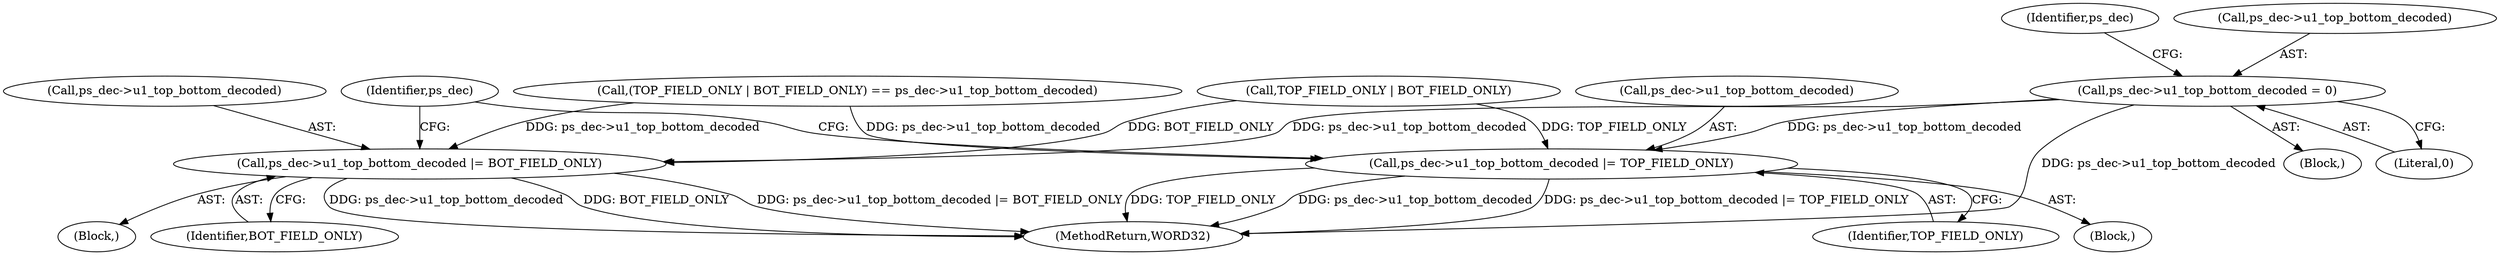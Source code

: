 digraph "0_Android_326fe991a4b7971e8aeaf4ac775491dd8abd85bb@pointer" {
"1000519" [label="(Call,ps_dec->u1_top_bottom_decoded = 0)"];
"1001838" [label="(Call,ps_dec->u1_top_bottom_decoded |= BOT_FIELD_ONLY)"];
"1001845" [label="(Call,ps_dec->u1_top_bottom_decoded |= TOP_FIELD_ONLY)"];
"1001844" [label="(Block,)"];
"1000518" [label="(Block,)"];
"1000526" [label="(Identifier,ps_dec)"];
"1001838" [label="(Call,ps_dec->u1_top_bottom_decoded |= BOT_FIELD_ONLY)"];
"1001855" [label="(Identifier,ps_dec)"];
"1001849" [label="(Identifier,TOP_FIELD_ONLY)"];
"1000520" [label="(Call,ps_dec->u1_top_bottom_decoded)"];
"1000511" [label="(Call,(TOP_FIELD_ONLY | BOT_FIELD_ONLY) == ps_dec->u1_top_bottom_decoded)"];
"1001842" [label="(Identifier,BOT_FIELD_ONLY)"];
"1001837" [label="(Block,)"];
"1000512" [label="(Call,TOP_FIELD_ONLY | BOT_FIELD_ONLY)"];
"1000523" [label="(Literal,0)"];
"1001845" [label="(Call,ps_dec->u1_top_bottom_decoded |= TOP_FIELD_ONLY)"];
"1001839" [label="(Call,ps_dec->u1_top_bottom_decoded)"];
"1000519" [label="(Call,ps_dec->u1_top_bottom_decoded = 0)"];
"1001846" [label="(Call,ps_dec->u1_top_bottom_decoded)"];
"1002147" [label="(MethodReturn,WORD32)"];
"1000519" -> "1000518"  [label="AST: "];
"1000519" -> "1000523"  [label="CFG: "];
"1000520" -> "1000519"  [label="AST: "];
"1000523" -> "1000519"  [label="AST: "];
"1000526" -> "1000519"  [label="CFG: "];
"1000519" -> "1002147"  [label="DDG: ps_dec->u1_top_bottom_decoded"];
"1000519" -> "1001838"  [label="DDG: ps_dec->u1_top_bottom_decoded"];
"1000519" -> "1001845"  [label="DDG: ps_dec->u1_top_bottom_decoded"];
"1001838" -> "1001837"  [label="AST: "];
"1001838" -> "1001842"  [label="CFG: "];
"1001839" -> "1001838"  [label="AST: "];
"1001842" -> "1001838"  [label="AST: "];
"1001855" -> "1001838"  [label="CFG: "];
"1001838" -> "1002147"  [label="DDG: ps_dec->u1_top_bottom_decoded"];
"1001838" -> "1002147"  [label="DDG: BOT_FIELD_ONLY"];
"1001838" -> "1002147"  [label="DDG: ps_dec->u1_top_bottom_decoded |= BOT_FIELD_ONLY"];
"1000511" -> "1001838"  [label="DDG: ps_dec->u1_top_bottom_decoded"];
"1000512" -> "1001838"  [label="DDG: BOT_FIELD_ONLY"];
"1001845" -> "1001844"  [label="AST: "];
"1001845" -> "1001849"  [label="CFG: "];
"1001846" -> "1001845"  [label="AST: "];
"1001849" -> "1001845"  [label="AST: "];
"1001855" -> "1001845"  [label="CFG: "];
"1001845" -> "1002147"  [label="DDG: ps_dec->u1_top_bottom_decoded"];
"1001845" -> "1002147"  [label="DDG: ps_dec->u1_top_bottom_decoded |= TOP_FIELD_ONLY"];
"1001845" -> "1002147"  [label="DDG: TOP_FIELD_ONLY"];
"1000511" -> "1001845"  [label="DDG: ps_dec->u1_top_bottom_decoded"];
"1000512" -> "1001845"  [label="DDG: TOP_FIELD_ONLY"];
}
